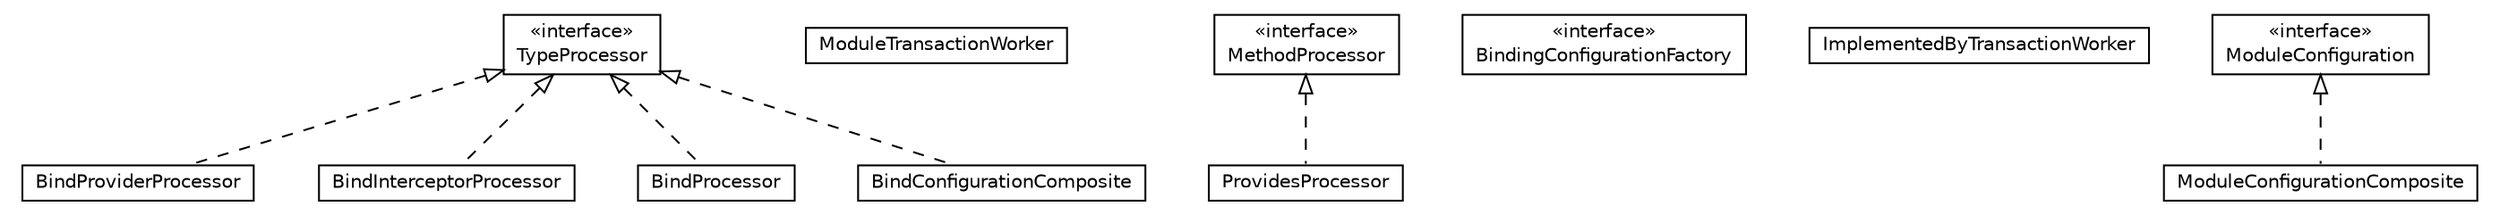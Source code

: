 #!/usr/local/bin/dot
#
# Class diagram 
# Generated by UMLGraph version 5.1 (http://www.umlgraph.org/)
#

digraph G {
	edge [fontname="Helvetica",fontsize=10,labelfontname="Helvetica",labelfontsize=10];
	node [fontname="Helvetica",fontsize=10,shape=plaintext];
	nodesep=0.25;
	ranksep=0.5;
	// org.androidtransfuse.analysis.module.TypeProcessor
	c2805 [label=<<table title="org.androidtransfuse.analysis.module.TypeProcessor" border="0" cellborder="1" cellspacing="0" cellpadding="2" port="p" href="./TypeProcessor.html">
		<tr><td><table border="0" cellspacing="0" cellpadding="1">
<tr><td align="center" balign="center"> &#171;interface&#187; </td></tr>
<tr><td align="center" balign="center"> TypeProcessor </td></tr>
		</table></td></tr>
		</table>>, fontname="Helvetica", fontcolor="black", fontsize=10.0];
	// org.androidtransfuse.analysis.module.ModuleTransactionWorker
	c2806 [label=<<table title="org.androidtransfuse.analysis.module.ModuleTransactionWorker" border="0" cellborder="1" cellspacing="0" cellpadding="2" port="p" href="./ModuleTransactionWorker.html">
		<tr><td><table border="0" cellspacing="0" cellpadding="1">
<tr><td align="center" balign="center"> ModuleTransactionWorker </td></tr>
		</table></td></tr>
		</table>>, fontname="Helvetica", fontcolor="black", fontsize=10.0];
	// org.androidtransfuse.analysis.module.BindProviderProcessor
	c2807 [label=<<table title="org.androidtransfuse.analysis.module.BindProviderProcessor" border="0" cellborder="1" cellspacing="0" cellpadding="2" port="p" href="./BindProviderProcessor.html">
		<tr><td><table border="0" cellspacing="0" cellpadding="1">
<tr><td align="center" balign="center"> BindProviderProcessor </td></tr>
		</table></td></tr>
		</table>>, fontname="Helvetica", fontcolor="black", fontsize=10.0];
	// org.androidtransfuse.analysis.module.ProvidesProcessor
	c2808 [label=<<table title="org.androidtransfuse.analysis.module.ProvidesProcessor" border="0" cellborder="1" cellspacing="0" cellpadding="2" port="p" href="./ProvidesProcessor.html">
		<tr><td><table border="0" cellspacing="0" cellpadding="1">
<tr><td align="center" balign="center"> ProvidesProcessor </td></tr>
		</table></td></tr>
		</table>>, fontname="Helvetica", fontcolor="black", fontsize=10.0];
	// org.androidtransfuse.analysis.module.BindingConfigurationFactory
	c2809 [label=<<table title="org.androidtransfuse.analysis.module.BindingConfigurationFactory" border="0" cellborder="1" cellspacing="0" cellpadding="2" port="p" href="./BindingConfigurationFactory.html">
		<tr><td><table border="0" cellspacing="0" cellpadding="1">
<tr><td align="center" balign="center"> &#171;interface&#187; </td></tr>
<tr><td align="center" balign="center"> BindingConfigurationFactory </td></tr>
		</table></td></tr>
		</table>>, fontname="Helvetica", fontcolor="black", fontsize=10.0];
	// org.androidtransfuse.analysis.module.ImplementedByTransactionWorker
	c2810 [label=<<table title="org.androidtransfuse.analysis.module.ImplementedByTransactionWorker" border="0" cellborder="1" cellspacing="0" cellpadding="2" port="p" href="./ImplementedByTransactionWorker.html">
		<tr><td><table border="0" cellspacing="0" cellpadding="1">
<tr><td align="center" balign="center"> ImplementedByTransactionWorker </td></tr>
		</table></td></tr>
		</table>>, fontname="Helvetica", fontcolor="black", fontsize=10.0];
	// org.androidtransfuse.analysis.module.ModuleConfiguration
	c2811 [label=<<table title="org.androidtransfuse.analysis.module.ModuleConfiguration" border="0" cellborder="1" cellspacing="0" cellpadding="2" port="p" href="./ModuleConfiguration.html">
		<tr><td><table border="0" cellspacing="0" cellpadding="1">
<tr><td align="center" balign="center"> &#171;interface&#187; </td></tr>
<tr><td align="center" balign="center"> ModuleConfiguration </td></tr>
		</table></td></tr>
		</table>>, fontname="Helvetica", fontcolor="black", fontsize=10.0];
	// org.androidtransfuse.analysis.module.MethodProcessor
	c2812 [label=<<table title="org.androidtransfuse.analysis.module.MethodProcessor" border="0" cellborder="1" cellspacing="0" cellpadding="2" port="p" href="./MethodProcessor.html">
		<tr><td><table border="0" cellspacing="0" cellpadding="1">
<tr><td align="center" balign="center"> &#171;interface&#187; </td></tr>
<tr><td align="center" balign="center"> MethodProcessor </td></tr>
		</table></td></tr>
		</table>>, fontname="Helvetica", fontcolor="black", fontsize=10.0];
	// org.androidtransfuse.analysis.module.BindInterceptorProcessor
	c2813 [label=<<table title="org.androidtransfuse.analysis.module.BindInterceptorProcessor" border="0" cellborder="1" cellspacing="0" cellpadding="2" port="p" href="./BindInterceptorProcessor.html">
		<tr><td><table border="0" cellspacing="0" cellpadding="1">
<tr><td align="center" balign="center"> BindInterceptorProcessor </td></tr>
		</table></td></tr>
		</table>>, fontname="Helvetica", fontcolor="black", fontsize=10.0];
	// org.androidtransfuse.analysis.module.ModuleConfigurationComposite
	c2814 [label=<<table title="org.androidtransfuse.analysis.module.ModuleConfigurationComposite" border="0" cellborder="1" cellspacing="0" cellpadding="2" port="p" href="./ModuleConfigurationComposite.html">
		<tr><td><table border="0" cellspacing="0" cellpadding="1">
<tr><td align="center" balign="center"> ModuleConfigurationComposite </td></tr>
		</table></td></tr>
		</table>>, fontname="Helvetica", fontcolor="black", fontsize=10.0];
	// org.androidtransfuse.analysis.module.BindProcessor
	c2815 [label=<<table title="org.androidtransfuse.analysis.module.BindProcessor" border="0" cellborder="1" cellspacing="0" cellpadding="2" port="p" href="./BindProcessor.html">
		<tr><td><table border="0" cellspacing="0" cellpadding="1">
<tr><td align="center" balign="center"> BindProcessor </td></tr>
		</table></td></tr>
		</table>>, fontname="Helvetica", fontcolor="black", fontsize=10.0];
	// org.androidtransfuse.analysis.module.BindConfigurationComposite
	c2816 [label=<<table title="org.androidtransfuse.analysis.module.BindConfigurationComposite" border="0" cellborder="1" cellspacing="0" cellpadding="2" port="p" href="./BindConfigurationComposite.html">
		<tr><td><table border="0" cellspacing="0" cellpadding="1">
<tr><td align="center" balign="center"> BindConfigurationComposite </td></tr>
		</table></td></tr>
		</table>>, fontname="Helvetica", fontcolor="black", fontsize=10.0];
	//org.androidtransfuse.analysis.module.BindProviderProcessor implements org.androidtransfuse.analysis.module.TypeProcessor
	c2805:p -> c2807:p [dir=back,arrowtail=empty,style=dashed];
	//org.androidtransfuse.analysis.module.ProvidesProcessor implements org.androidtransfuse.analysis.module.MethodProcessor
	c2812:p -> c2808:p [dir=back,arrowtail=empty,style=dashed];
	//org.androidtransfuse.analysis.module.BindInterceptorProcessor implements org.androidtransfuse.analysis.module.TypeProcessor
	c2805:p -> c2813:p [dir=back,arrowtail=empty,style=dashed];
	//org.androidtransfuse.analysis.module.ModuleConfigurationComposite implements org.androidtransfuse.analysis.module.ModuleConfiguration
	c2811:p -> c2814:p [dir=back,arrowtail=empty,style=dashed];
	//org.androidtransfuse.analysis.module.BindProcessor implements org.androidtransfuse.analysis.module.TypeProcessor
	c2805:p -> c2815:p [dir=back,arrowtail=empty,style=dashed];
	//org.androidtransfuse.analysis.module.BindConfigurationComposite implements org.androidtransfuse.analysis.module.TypeProcessor
	c2805:p -> c2816:p [dir=back,arrowtail=empty,style=dashed];
}

